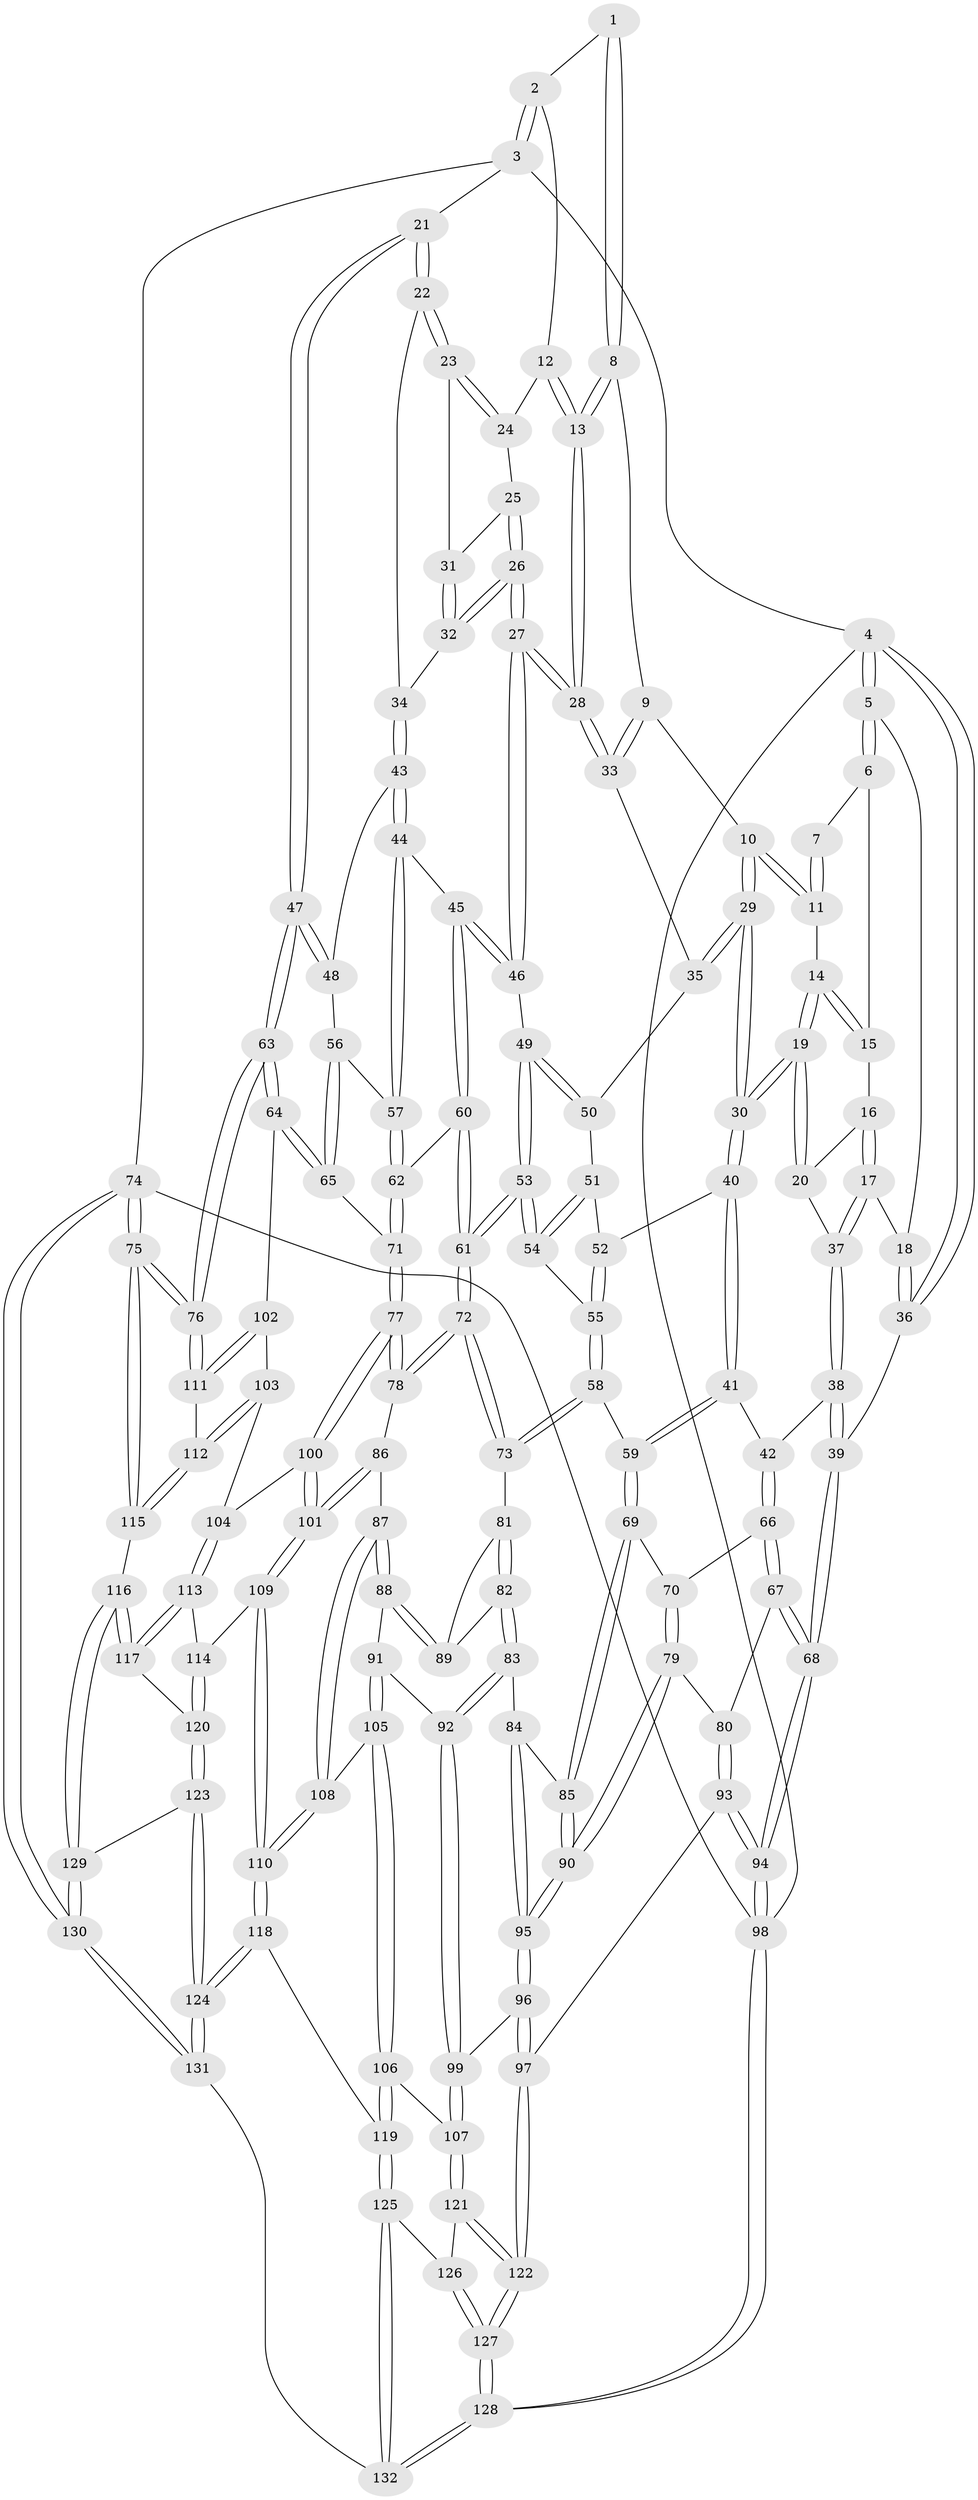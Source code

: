 // Generated by graph-tools (version 1.1) at 2025/27/03/15/25 16:27:56]
// undirected, 132 vertices, 327 edges
graph export_dot {
graph [start="1"]
  node [color=gray90,style=filled];
  1 [pos="+0.5353518067928441+0"];
  2 [pos="+0.7349282874967664+0"];
  3 [pos="+1+0"];
  4 [pos="+0+0"];
  5 [pos="+0+0"];
  6 [pos="+0.09933893104706215+0"];
  7 [pos="+0.3624216031336024+0"];
  8 [pos="+0.5345289139934253+0.0404146503853789"];
  9 [pos="+0.44233357492639325+0.09687763670312399"];
  10 [pos="+0.3857627175341312+0.08735243778189607"];
  11 [pos="+0.36644665760576645+0"];
  12 [pos="+0.6964992526382249+0.02398633083625571"];
  13 [pos="+0.6028143638307825+0.13212878852444557"];
  14 [pos="+0.24043172292495782+0.08654061410239271"];
  15 [pos="+0.16315076547492158+0"];
  16 [pos="+0.15468793041298615+0.00498227562299507"];
  17 [pos="+0.08956884238510947+0.14801824249239817"];
  18 [pos="+0.0822177758539272+0.1442866344511074"];
  19 [pos="+0.26880453120869036+0.19613854355661375"];
  20 [pos="+0.16750328155775088+0.15469075714404246"];
  21 [pos="+1+0"];
  22 [pos="+0.8869807072996783+0.1026386247918523"];
  23 [pos="+0.8462969235228963+0.1014149171959422"];
  24 [pos="+0.7324856051340548+0.0757225609684027"];
  25 [pos="+0.7344848285720467+0.11591588812168985"];
  26 [pos="+0.6594578797985403+0.21901999729352223"];
  27 [pos="+0.6088422463881396+0.23729129544182118"];
  28 [pos="+0.5985810022694481+0.2187675644001003"];
  29 [pos="+0.29683808203151607+0.22024151325814742"];
  30 [pos="+0.2930798133474685+0.2226754334818506"];
  31 [pos="+0.7587340102615394+0.1316139692133729"];
  32 [pos="+0.7793913428796737+0.20866882630177927"];
  33 [pos="+0.5249186532008749+0.19276554361847742"];
  34 [pos="+0.8163271340946856+0.21505477716059287"];
  35 [pos="+0.3631712324907621+0.22249743639665528"];
  36 [pos="+0+0.20955938753608777"];
  37 [pos="+0.09171365056091428+0.15039466511265756"];
  38 [pos="+0.07295513717588419+0.2809575224426241"];
  39 [pos="+0+0.3750849428287832"];
  40 [pos="+0.287660215812683+0.24389126887165616"];
  41 [pos="+0.25234370004849+0.2920466996974478"];
  42 [pos="+0.206958896307049+0.3149797991727038"];
  43 [pos="+0.8342669846782124+0.26045134178983265"];
  44 [pos="+0.739943206428947+0.34214334469131835"];
  45 [pos="+0.7229412738517507+0.3348744513142397"];
  46 [pos="+0.6084084720059869+0.24281525266301568"];
  47 [pos="+1+0.23196325863548628"];
  48 [pos="+0.8832514514393222+0.2969104283089535"];
  49 [pos="+0.5953439931252772+0.26393925609843344"];
  50 [pos="+0.4691791923333096+0.279644184988754"];
  51 [pos="+0.42918394304148216+0.32410726090495695"];
  52 [pos="+0.35755604563424004+0.29816239202000183"];
  53 [pos="+0.5533351682393828+0.38823176396265263"];
  54 [pos="+0.4820094184421181+0.38474050849031455"];
  55 [pos="+0.41139599926256126+0.41849773632793597"];
  56 [pos="+0.8633575986718411+0.3719812592976476"];
  57 [pos="+0.7756813218718241+0.4018117449073195"];
  58 [pos="+0.35303038820016625+0.48818932545701815"];
  59 [pos="+0.3477852795409059+0.48949937064088017"];
  60 [pos="+0.6313221748318947+0.47206427350586194"];
  61 [pos="+0.5883888486138005+0.4865040022790572"];
  62 [pos="+0.7642451719560357+0.45436820949560214"];
  63 [pos="+1+0.5329486411542144"];
  64 [pos="+1+0.5541535244784823"];
  65 [pos="+0.9974982367691413+0.5418875339781808"];
  66 [pos="+0.14558545775058024+0.4702451723750754"];
  67 [pos="+0+0.4177469475252178"];
  68 [pos="+0+0.394133705578883"];
  69 [pos="+0.32647687999761926+0.5142796487896085"];
  70 [pos="+0.15806399245866934+0.4922777974668581"];
  71 [pos="+0.8274264056423651+0.5439471452157485"];
  72 [pos="+0.5766774100994317+0.5324999129971412"];
  73 [pos="+0.48513097746438905+0.53370738152918"];
  74 [pos="+1+1"];
  75 [pos="+1+0.8982233108805013"];
  76 [pos="+1+0.7597392115593097"];
  77 [pos="+0.7418660435948224+0.6269732772859411"];
  78 [pos="+0.59625881887349+0.5881003375606649"];
  79 [pos="+0.14317155563819794+0.5776807369281444"];
  80 [pos="+0.08064252674808693+0.6016715721277727"];
  81 [pos="+0.45049416705975565+0.5793538416658105"];
  82 [pos="+0.36302699753815837+0.6001435365609653"];
  83 [pos="+0.33278628670483895+0.5968001066974551"];
  84 [pos="+0.32617586112408165+0.5753501360839156"];
  85 [pos="+0.3242635138182061+0.5678831863328844"];
  86 [pos="+0.5955049325732626+0.5897703752972636"];
  87 [pos="+0.5007458136965802+0.6679543164858138"];
  88 [pos="+0.4539788203033533+0.6678511645014897"];
  89 [pos="+0.43400459769575117+0.6192260467583608"];
  90 [pos="+0.17239063036630936+0.6190388863365998"];
  91 [pos="+0.42619951259810845+0.6831817842960289"];
  92 [pos="+0.33224917313160296+0.6169501630758998"];
  93 [pos="+0+0.7678133664207466"];
  94 [pos="+0+0.7945047682034606"];
  95 [pos="+0.18550664488669216+0.6685458011965915"];
  96 [pos="+0.20223470739763222+0.7494407723150611"];
  97 [pos="+0.04593021534692019+0.78520256805119"];
  98 [pos="+0+1"];
  99 [pos="+0.2592042722276868+0.7722537401879195"];
  100 [pos="+0.7656420702325952+0.7101165121468838"];
  101 [pos="+0.6130348424636615+0.7620558380751012"];
  102 [pos="+0.9551307404351557+0.6642051128937776"];
  103 [pos="+0.8273615578091019+0.724650797154973"];
  104 [pos="+0.7864763374970429+0.7374988375855389"];
  105 [pos="+0.3910131688771303+0.7624845961320573"];
  106 [pos="+0.32890806770190534+0.7988553825895244"];
  107 [pos="+0.2800591805847995+0.796465276940541"];
  108 [pos="+0.5075061235371681+0.7755103582786782"];
  109 [pos="+0.5890934274870456+0.8242851042882199"];
  110 [pos="+0.5698565499243671+0.8380100611021802"];
  111 [pos="+0.9374168593386432+0.7929456147433342"];
  112 [pos="+0.937132812909289+0.7934748585413737"];
  113 [pos="+0.786990902032278+0.7872113911066826"];
  114 [pos="+0.6795508763184054+0.8349817615723776"];
  115 [pos="+0.9128066269637753+0.8660870402196621"];
  116 [pos="+0.8767242434498548+0.8888627858307463"];
  117 [pos="+0.8351624142467705+0.8615845687242033"];
  118 [pos="+0.5533973308809813+0.8833630460717633"];
  119 [pos="+0.4397936498465869+0.8955763538376779"];
  120 [pos="+0.7236819462224148+0.9193908735561753"];
  121 [pos="+0.27340237369793224+0.8274868871755143"];
  122 [pos="+0.1674621568650963+1"];
  123 [pos="+0.7071309796097299+0.95555534842109"];
  124 [pos="+0.6120210698875433+1"];
  125 [pos="+0.376984783767113+1"];
  126 [pos="+0.32879653110260587+0.9333776031966211"];
  127 [pos="+0.1656709340413133+1"];
  128 [pos="+0.13277856304733762+1"];
  129 [pos="+0.8797837584652002+0.9797349867132266"];
  130 [pos="+0.9861604504714591+1"];
  131 [pos="+0.604219641090503+1"];
  132 [pos="+0.3566001549496397+1"];
  1 -- 2;
  1 -- 8;
  1 -- 8;
  2 -- 3;
  2 -- 3;
  2 -- 12;
  3 -- 4;
  3 -- 21;
  3 -- 74;
  4 -- 5;
  4 -- 5;
  4 -- 36;
  4 -- 36;
  4 -- 98;
  5 -- 6;
  5 -- 6;
  5 -- 18;
  6 -- 7;
  6 -- 15;
  7 -- 11;
  7 -- 11;
  8 -- 9;
  8 -- 13;
  8 -- 13;
  9 -- 10;
  9 -- 33;
  9 -- 33;
  10 -- 11;
  10 -- 11;
  10 -- 29;
  10 -- 29;
  11 -- 14;
  12 -- 13;
  12 -- 13;
  12 -- 24;
  13 -- 28;
  13 -- 28;
  14 -- 15;
  14 -- 15;
  14 -- 19;
  14 -- 19;
  15 -- 16;
  16 -- 17;
  16 -- 17;
  16 -- 20;
  17 -- 18;
  17 -- 37;
  17 -- 37;
  18 -- 36;
  18 -- 36;
  19 -- 20;
  19 -- 20;
  19 -- 30;
  19 -- 30;
  20 -- 37;
  21 -- 22;
  21 -- 22;
  21 -- 47;
  21 -- 47;
  22 -- 23;
  22 -- 23;
  22 -- 34;
  23 -- 24;
  23 -- 24;
  23 -- 31;
  24 -- 25;
  25 -- 26;
  25 -- 26;
  25 -- 31;
  26 -- 27;
  26 -- 27;
  26 -- 32;
  26 -- 32;
  27 -- 28;
  27 -- 28;
  27 -- 46;
  27 -- 46;
  28 -- 33;
  28 -- 33;
  29 -- 30;
  29 -- 30;
  29 -- 35;
  29 -- 35;
  30 -- 40;
  30 -- 40;
  31 -- 32;
  31 -- 32;
  32 -- 34;
  33 -- 35;
  34 -- 43;
  34 -- 43;
  35 -- 50;
  36 -- 39;
  37 -- 38;
  37 -- 38;
  38 -- 39;
  38 -- 39;
  38 -- 42;
  39 -- 68;
  39 -- 68;
  40 -- 41;
  40 -- 41;
  40 -- 52;
  41 -- 42;
  41 -- 59;
  41 -- 59;
  42 -- 66;
  42 -- 66;
  43 -- 44;
  43 -- 44;
  43 -- 48;
  44 -- 45;
  44 -- 57;
  44 -- 57;
  45 -- 46;
  45 -- 46;
  45 -- 60;
  45 -- 60;
  46 -- 49;
  47 -- 48;
  47 -- 48;
  47 -- 63;
  47 -- 63;
  48 -- 56;
  49 -- 50;
  49 -- 50;
  49 -- 53;
  49 -- 53;
  50 -- 51;
  51 -- 52;
  51 -- 54;
  51 -- 54;
  52 -- 55;
  52 -- 55;
  53 -- 54;
  53 -- 54;
  53 -- 61;
  53 -- 61;
  54 -- 55;
  55 -- 58;
  55 -- 58;
  56 -- 57;
  56 -- 65;
  56 -- 65;
  57 -- 62;
  57 -- 62;
  58 -- 59;
  58 -- 73;
  58 -- 73;
  59 -- 69;
  59 -- 69;
  60 -- 61;
  60 -- 61;
  60 -- 62;
  61 -- 72;
  61 -- 72;
  62 -- 71;
  62 -- 71;
  63 -- 64;
  63 -- 64;
  63 -- 76;
  63 -- 76;
  64 -- 65;
  64 -- 65;
  64 -- 102;
  65 -- 71;
  66 -- 67;
  66 -- 67;
  66 -- 70;
  67 -- 68;
  67 -- 68;
  67 -- 80;
  68 -- 94;
  68 -- 94;
  69 -- 70;
  69 -- 85;
  69 -- 85;
  70 -- 79;
  70 -- 79;
  71 -- 77;
  71 -- 77;
  72 -- 73;
  72 -- 73;
  72 -- 78;
  72 -- 78;
  73 -- 81;
  74 -- 75;
  74 -- 75;
  74 -- 130;
  74 -- 130;
  74 -- 98;
  75 -- 76;
  75 -- 76;
  75 -- 115;
  75 -- 115;
  76 -- 111;
  76 -- 111;
  77 -- 78;
  77 -- 78;
  77 -- 100;
  77 -- 100;
  78 -- 86;
  79 -- 80;
  79 -- 90;
  79 -- 90;
  80 -- 93;
  80 -- 93;
  81 -- 82;
  81 -- 82;
  81 -- 89;
  82 -- 83;
  82 -- 83;
  82 -- 89;
  83 -- 84;
  83 -- 92;
  83 -- 92;
  84 -- 85;
  84 -- 95;
  84 -- 95;
  85 -- 90;
  85 -- 90;
  86 -- 87;
  86 -- 101;
  86 -- 101;
  87 -- 88;
  87 -- 88;
  87 -- 108;
  87 -- 108;
  88 -- 89;
  88 -- 89;
  88 -- 91;
  90 -- 95;
  90 -- 95;
  91 -- 92;
  91 -- 105;
  91 -- 105;
  92 -- 99;
  92 -- 99;
  93 -- 94;
  93 -- 94;
  93 -- 97;
  94 -- 98;
  94 -- 98;
  95 -- 96;
  95 -- 96;
  96 -- 97;
  96 -- 97;
  96 -- 99;
  97 -- 122;
  97 -- 122;
  98 -- 128;
  98 -- 128;
  99 -- 107;
  99 -- 107;
  100 -- 101;
  100 -- 101;
  100 -- 104;
  101 -- 109;
  101 -- 109;
  102 -- 103;
  102 -- 111;
  102 -- 111;
  103 -- 104;
  103 -- 112;
  103 -- 112;
  104 -- 113;
  104 -- 113;
  105 -- 106;
  105 -- 106;
  105 -- 108;
  106 -- 107;
  106 -- 119;
  106 -- 119;
  107 -- 121;
  107 -- 121;
  108 -- 110;
  108 -- 110;
  109 -- 110;
  109 -- 110;
  109 -- 114;
  110 -- 118;
  110 -- 118;
  111 -- 112;
  112 -- 115;
  112 -- 115;
  113 -- 114;
  113 -- 117;
  113 -- 117;
  114 -- 120;
  114 -- 120;
  115 -- 116;
  116 -- 117;
  116 -- 117;
  116 -- 129;
  116 -- 129;
  117 -- 120;
  118 -- 119;
  118 -- 124;
  118 -- 124;
  119 -- 125;
  119 -- 125;
  120 -- 123;
  120 -- 123;
  121 -- 122;
  121 -- 122;
  121 -- 126;
  122 -- 127;
  122 -- 127;
  123 -- 124;
  123 -- 124;
  123 -- 129;
  124 -- 131;
  124 -- 131;
  125 -- 126;
  125 -- 132;
  125 -- 132;
  126 -- 127;
  126 -- 127;
  127 -- 128;
  127 -- 128;
  128 -- 132;
  128 -- 132;
  129 -- 130;
  129 -- 130;
  130 -- 131;
  130 -- 131;
  131 -- 132;
}
